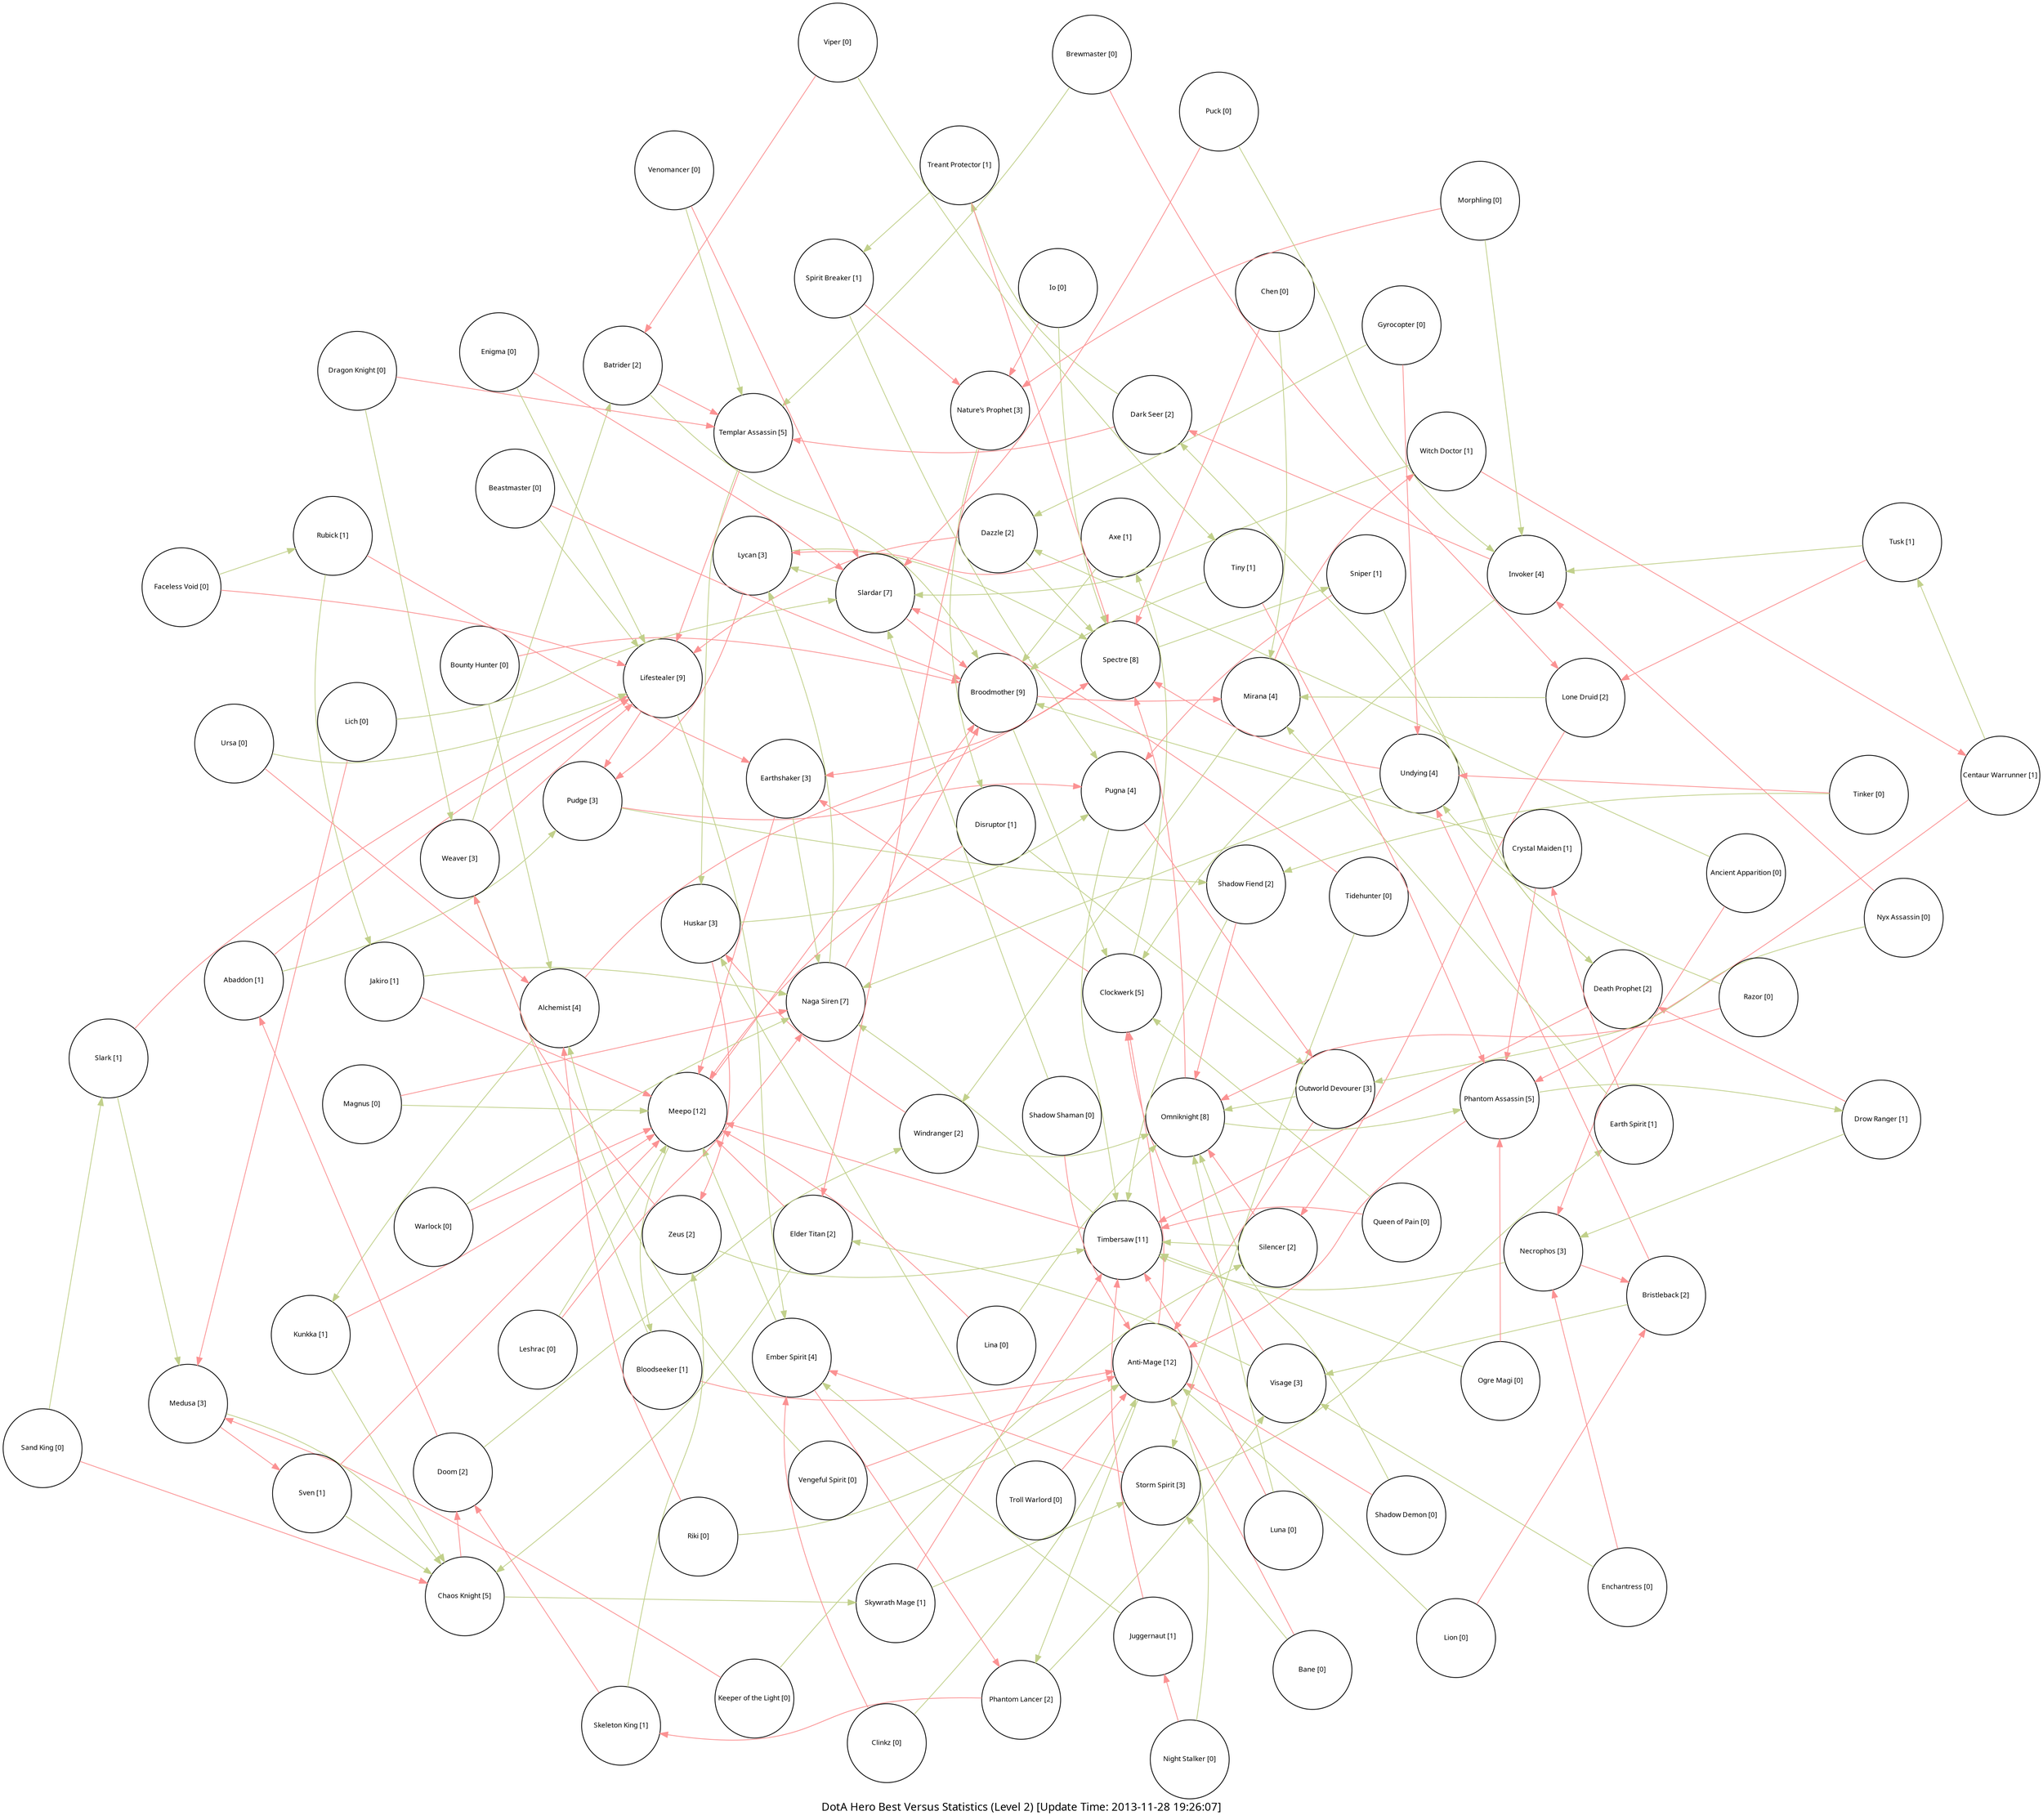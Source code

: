 digraph best_level_2
{
    layout = neato;
    overlap = false;
    splines = true;
    fontname = "Calibri";
    label = "DotA Hero Best Versus Statistics (Level 2) [Update Time: 2013-11-28 19:26:07]";
    sep = "+28";
    node [fontname = "Calibri", fontsize = 9, fixedsize = true, width = 1.4, height = 1.4];
    h0 [href = "http://dotabuff.com/heroes/abaddon", label = "Abaddon [1]"];
    h0 -> h43 [color = "#fb9293", tooltip = "Abaddon → Lifestealer [1]&#10;Advantage = 1.65%&#10;Win Rate = 60.56%&#10;Matches = 105735"];
    h0 -> h65 [color = "#c1d08b", tooltip = "Abaddon → Pudge [2]&#10;Advantage = 1.57%&#10;Win Rate = 59.5%&#10;Matches = 253050"];
    h1 [href = "http://dotabuff.com/heroes/alchemist", label = "Alchemist [4]"];
    h1 -> h81 [color = "#fb9293", tooltip = "Alchemist → Spectre [1]&#10;Advantage = 1.95%&#10;Win Rate = 46.43%&#10;Matches = 114047"];
    h1 -> h40 [color = "#c1d08b", tooltip = "Alchemist → Kunkka [2]&#10;Advantage = 1.94%&#10;Win Rate = 50.64%&#10;Matches = 168061"];
    h2 [href = "http://dotabuff.com/heroes/ancient-apparition", label = "Ancient Apparition [0]"];
    h2 -> h56 [color = "#fb9293", tooltip = "Ancient Apparition → Necrophos [1]&#10;Advantage = 2.92%&#10;Win Rate = 45.35%&#10;Matches = 48607"];
    h2 -> h20 [color = "#c1d08b", tooltip = "Ancient Apparition → Dazzle [2]&#10;Advantage = 2.21%&#10;Win Rate = 48.13%&#10;Matches = 39584"];
    h3 [href = "http://dotabuff.com/heroes/anti-mage", label = "Anti-Mage [12]"];
    h3 -> h17 [color = "#fb9293", tooltip = "Anti-Mage → Clockwerk [1]&#10;Advantage = 3.07%&#10;Win Rate = 43.81%&#10;Matches = 123911"];
    h3 -> h63 [color = "#c1d08b", tooltip = "Anti-Mage → Phantom Lancer [2]&#10;Advantage = 1.91%&#10;Win Rate = 42.28%&#10;Matches = 149419"];
    h4 [href = "http://dotabuff.com/heroes/axe", label = "Axe [1]"];
    h4 -> h48 [color = "#fb9293", tooltip = "Axe → Lycan [1]&#10;Advantage = 3.22%&#10;Win Rate = 47.08%&#10;Matches = 90901"];
    h4 -> h12 [color = "#c1d08b", tooltip = "Axe → Broodmother [2]&#10;Advantage = 2.58%&#10;Win Rate = 55.3%&#10;Matches = 109818"];
    h5 [href = "http://dotabuff.com/heroes/bane", label = "Bane [0]"];
    h5 -> h3 [color = "#fb9293", tooltip = "Bane → Anti-Mage [1]&#10;Advantage = 1.1%&#10;Win Rate = 54.85%&#10;Matches = 70972"];
    h5 -> h83 [color = "#c1d08b", tooltip = "Bane → Storm Spirit [2]&#10;Advantage = 0.64%&#10;Win Rate = 51.04%&#10;Matches = 55379"];
    h6 [href = "http://dotabuff.com/heroes/batrider", label = "Batrider [2]"];
    h6 -> h85 [color = "#fb9293", tooltip = "Batrider → Templar Assassin [1]&#10;Advantage = 3.05%&#10;Win Rate = 50.52%&#10;Matches = 47301"];
    h6 -> h12 [color = "#c1d08b", tooltip = "Batrider → Broodmother [2]&#10;Advantage = 1.44%&#10;Win Rate = 48.74%&#10;Matches = 38814"];
    h7 [href = "http://dotabuff.com/heroes/beastmaster", label = "Beastmaster [0]"];
    h7 -> h12 [color = "#fb9293", tooltip = "Beastmaster → Broodmother [1]&#10;Advantage = 1.38%&#10;Win Rate = 53.09%&#10;Matches = 29223"];
    h7 -> h43 [color = "#c1d08b", tooltip = "Beastmaster → Lifestealer [2]&#10;Advantage = 0.98%&#10;Win Rate = 50.78%&#10;Matches = 51654"];
    h8 [href = "http://dotabuff.com/heroes/bloodseeker", label = "Bloodseeker [1]"];
    h8 -> h3 [color = "#fb9293", tooltip = "Bloodseeker → Anti-Mage [1]&#10;Advantage = 4.4%&#10;Win Rate = 63.66%&#10;Matches = 269544"];
    h8 -> h100 [color = "#c1d08b", tooltip = "Bloodseeker → Weaver [2]&#10;Advantage = 3.57%&#10;Win Rate = 54.31%&#10;Matches = 246696"];
    h9 [href = "http://dotabuff.com/heroes/bounty-hunter", label = "Bounty Hunter [0]"];
    h9 -> h12 [color = "#fb9293", tooltip = "Bounty Hunter → Broodmother [1]&#10;Advantage = 2.65%&#10;Win Rate = 54.03%&#10;Matches = 162499"];
    h9 -> h1 [color = "#c1d08b", tooltip = "Bounty Hunter → Alchemist [2]&#10;Advantage = 1.72%&#10;Win Rate = 50.45%&#10;Matches = 231983"];
    h10 [href = "http://dotabuff.com/heroes/brewmaster", label = "Brewmaster [0]"];
    h10 -> h46 [color = "#fb9293", tooltip = "Brewmaster → Lone Druid [1]&#10;Advantage = 1.87%&#10;Win Rate = 56.01%&#10;Matches = 23577"];
    h10 -> h85 [color = "#c1d08b", tooltip = "Brewmaster → Templar Assassin [2]&#10;Advantage = 1.31%&#10;Win Rate = 55.17%&#10;Matches = 35057"];
    h11 [href = "http://dotabuff.com/heroes/bristleback", label = "Bristleback [2]"];
    h11 -> h93 [color = "#fb9293", tooltip = "Bristleback → Undying [1]&#10;Advantage = 4.09%&#10;Win Rate = 56.36%&#10;Matches = 52934"];
    h11 -> h98 [color = "#c1d08b", tooltip = "Bristleback → Visage [2]&#10;Advantage = 2.8%&#10;Win Rate = 56.24%&#10;Matches = 31025"];
    h12 [href = "http://dotabuff.com/heroes/broodmother", label = "Broodmother [9]"];
    h12 -> h52 [color = "#fb9293", tooltip = "Broodmother → Mirana [1]&#10;Advantage = 1.76%&#10;Win Rate = 44.51%&#10;Matches = 111628"];
    h12 -> h17 [color = "#c1d08b", tooltip = "Broodmother → Clockwerk [2]&#10;Advantage = 1.56%&#10;Win Rate = 46.13%&#10;Matches = 62846"];
    h13 [href = "http://dotabuff.com/heroes/centaur-warrunner", label = "Centaur Warrunner [1]"];
    h13 -> h62 [color = "#fb9293", tooltip = "Centaur Warrunner → Phantom Assassin [1]&#10;Advantage = 1.98%&#10;Win Rate = 60.64%&#10;Matches = 112781"];
    h13 -> h92 [color = "#c1d08b", tooltip = "Centaur Warrunner → Tusk [2]&#10;Advantage = 1.93%&#10;Win Rate = 59.59%&#10;Matches = 50968"];
    h14 [href = "http://dotabuff.com/heroes/chaos-knight", label = "Chaos Knight [5]"];
    h14 -> h23 [color = "#fb9293", tooltip = "Chaos Knight → Doom [1]&#10;Advantage = 1.55%&#10;Win Rate = 48.95%&#10;Matches = 72088"];
    h14 -> h77 [color = "#c1d08b", tooltip = "Chaos Knight → Skywrath Mage [2]&#10;Advantage = 1.48%&#10;Win Rate = 53.29%&#10;Matches = 45575"];
    h15 [href = "http://dotabuff.com/heroes/chen", label = "Chen [0]"];
    h15 -> h81 [color = "#fb9293", tooltip = "Chen → Spectre [1]&#10;Advantage = 2.41%&#10;Win Rate = 43.3%&#10;Matches = 20375"];
    h15 -> h52 [color = "#c1d08b", tooltip = "Chen → Mirana [2]&#10;Advantage = 1.76%&#10;Win Rate = 43.67%&#10;Matches = 45109"];
    h16 [href = "http://dotabuff.com/heroes/clinkz", label = "Clinkz [0]"];
    h16 -> h29 [color = "#fb9293", tooltip = "Clinkz → Ember Spirit [1]&#10;Advantage = 2.52%&#10;Win Rate = 56.4%&#10;Matches = 71732"];
    h16 -> h3 [color = "#c1d08b", tooltip = "Clinkz → Anti-Mage [2]&#10;Advantage = 2.19%&#10;Win Rate = 54.85%&#10;Matches = 124571"];
    h17 [href = "http://dotabuff.com/heroes/clockwerk", label = "Clockwerk [5]"];
    h17 -> h26 [color = "#fb9293", tooltip = "Clockwerk → Earthshaker [1]&#10;Advantage = 2.38%&#10;Win Rate = 54.13%&#10;Matches = 134687"];
    h17 -> h4 [color = "#c1d08b", tooltip = "Clockwerk → Axe [2]&#10;Advantage = 1.57%&#10;Win Rate = 53.69%&#10;Matches = 147807"];
    h18 [href = "http://dotabuff.com/heroes/crystal-maiden", label = "Crystal Maiden [1]"];
    h18 -> h62 [color = "#fb9293", tooltip = "Crystal Maiden → Phantom Assassin [1]&#10;Advantage = 1.72%&#10;Win Rate = 60.68%&#10;Matches = 239735"];
    h18 -> h12 [color = "#c1d08b", tooltip = "Crystal Maiden → Broodmother [2]&#10;Advantage = 1.62%&#10;Win Rate = 60.1%&#10;Matches = 94976"];
    h19 [href = "http://dotabuff.com/heroes/dark-seer", label = "Dark Seer [2]"];
    h19 -> h85 [color = "#fb9293", tooltip = "Dark Seer → Templar Assassin [1]&#10;Advantage = 3.87%&#10;Win Rate = 56.35%&#10;Matches = 63465"];
    h19 -> h90 [color = "#c1d08b", tooltip = "Dark Seer → Treant Protector [2]&#10;Advantage = 1.64%&#10;Win Rate = 46.59%&#10;Matches = 33989"];
    h20 [href = "http://dotabuff.com/heroes/dazzle", label = "Dazzle [2]"];
    h20 -> h43 [color = "#fb9293", tooltip = "Dazzle → Lifestealer [1]&#10;Advantage = 1.46%&#10;Win Rate = 56.29%&#10;Matches = 77289"];
    h20 -> h81 [color = "#c1d08b", tooltip = "Dazzle → Spectre [2]&#10;Advantage = 1.33%&#10;Win Rate = 50.03%&#10;Matches = 51627"];
    h21 [href = "http://dotabuff.com/heroes/death-prophet", label = "Death Prophet [2]"];
    h21 -> h87 [color = "#fb9293", tooltip = "Death Prophet → Timbersaw [1]&#10;Advantage = 3.83%&#10;Win Rate = 61.37%&#10;Matches = 109237"];
    h21 -> h19 [color = "#c1d08b", tooltip = "Death Prophet → Dark Seer [2]&#10;Advantage = 2.67%&#10;Win Rate = 61.09%&#10;Matches = 60610"];
    h22 [href = "http://dotabuff.com/heroes/disruptor", label = "Disruptor [1]"];
    h22 -> h51 [color = "#fb9293", tooltip = "Disruptor → Meepo [1]&#10;Advantage = 1.77%&#10;Win Rate = 61.1%&#10;Matches = 24323"];
    h22 -> h61 [color = "#c1d08b", tooltip = "Disruptor → Outworld Devourer [2]&#10;Advantage = 1.49%&#10;Win Rate = 57.99%&#10;Matches = 48790"];
    h23 [href = "http://dotabuff.com/heroes/doom", label = "Doom [2]"];
    h23 -> h0 [color = "#fb9293", tooltip = "Doom → Abaddon [1]&#10;Advantage = 1.19%&#10;Win Rate = 43.28%&#10;Matches = 93119"];
    h23 -> h101 [color = "#c1d08b", tooltip = "Doom → Windranger [2]&#10;Advantage = 0.76%&#10;Win Rate = 54.45%&#10;Matches = 147198"];
    h24 [href = "http://dotabuff.com/heroes/dragon-knight", label = "Dragon Knight [0]"];
    h24 -> h85 [color = "#fb9293", tooltip = "Dragon Knight → Templar Assassin [1]&#10;Advantage = 1.72%&#10;Win Rate = 54.83%&#10;Matches = 79376"];
    h24 -> h100 [color = "#c1d08b", tooltip = "Dragon Knight → Weaver [2]&#10;Advantage = 1.27%&#10;Win Rate = 48.92%&#10;Matches = 110327"];
    h25 [href = "http://dotabuff.com/heroes/drow-ranger", label = "Drow Ranger [1]"];
    h25 -> h21 [color = "#fb9293", tooltip = "Drow Ranger → Death Prophet [1]&#10;Advantage = 3.71%&#10;Win Rate = 49.35%&#10;Matches = 232098"];
    h25 -> h56 [color = "#c1d08b", tooltip = "Drow Ranger → Necrophos [2]&#10;Advantage = 2.79%&#10;Win Rate = 49.56%&#10;Matches = 109227"];
    h26 [href = "http://dotabuff.com/heroes/earthshaker", label = "Earthshaker [3]"];
    h26 -> h51 [color = "#fb9293", tooltip = "Earthshaker → Meepo [1]&#10;Advantage = 4.07%&#10;Win Rate = 58.56%&#10;Matches = 61644"];
    h26 -> h54 [color = "#c1d08b", tooltip = "Earthshaker → Naga Siren [2]&#10;Advantage = 2.74%&#10;Win Rate = 56.63%&#10;Matches = 62946"];
    h27 [href = "http://dotabuff.com/heroes/earth-spirit", label = "Earth Spirit [1]"];
    h27 -> h18 [color = "#fb9293", tooltip = "Earth Spirit → Crystal Maiden [1]&#10;Advantage = 1.06%&#10;Win Rate = 35.2%&#10;Matches = 90639"];
    h27 -> h52 [color = "#c1d08b", tooltip = "Earth Spirit → Mirana [2]&#10;Advantage = 0.8%&#10;Win Rate = 36.58%&#10;Matches = 119972"];
    h28 [href = "http://dotabuff.com/heroes/elder-titan", label = "Elder Titan [2]"];
    h28 -> h51 [color = "#fb9293", tooltip = "Elder Titan → Meepo [1]&#10;Advantage = 2.23%&#10;Win Rate = 60.25%&#10;Matches = 19826"];
    h28 -> h14 [color = "#c1d08b", tooltip = "Elder Titan → Chaos Knight [2]&#10;Advantage = 2.09%&#10;Win Rate = 57.69%&#10;Matches = 41104"];
    h29 [href = "http://dotabuff.com/heroes/ember-spirit", label = "Ember Spirit [4]"];
    h29 -> h63 [color = "#fb9293", tooltip = "Ember Spirit → Phantom Lancer [1]&#10;Advantage = 1.24%&#10;Win Rate = 40.47%&#10;Matches = 73573"];
    h29 -> h51 [color = "#c1d08b", tooltip = "Ember Spirit → Meepo [2]&#10;Advantage = 1.08%&#10;Win Rate = 47.87%&#10;Matches = 29755"];
    h30 [href = "http://dotabuff.com/heroes/enchantress", label = "Enchantress [0]"];
    h30 -> h56 [color = "#fb9293", tooltip = "Enchantress → Necrophos [1]&#10;Advantage = 1.18%&#10;Win Rate = 39.99%&#10;Matches = 40647"];
    h30 -> h98 [color = "#c1d08b", tooltip = "Enchantress → Visage [2]&#10;Advantage = 1.08%&#10;Win Rate = 48.04%&#10;Matches = 20169"];
    h31 [href = "http://dotabuff.com/heroes/enigma", label = "Enigma [0]"];
    h31 -> h78 [color = "#fb9293", tooltip = "Enigma → Slardar [1]&#10;Advantage = 0.87%&#10;Win Rate = 44.28%&#10;Matches = 40914"];
    h31 -> h43 [color = "#c1d08b", tooltip = "Enigma → Lifestealer [2]&#10;Advantage = 0.73%&#10;Win Rate = 49.31%&#10;Matches = 62205"];
    h32 [href = "http://dotabuff.com/heroes/faceless-void", label = "Faceless Void [0]"];
    h32 -> h43 [color = "#fb9293", tooltip = "Faceless Void → Lifestealer [1]&#10;Advantage = 1.75%&#10;Win Rate = 50.12%&#10;Matches = 144274"];
    h32 -> h70 [color = "#c1d08b", tooltip = "Faceless Void → Rubick [2]&#10;Advantage = 1.3%&#10;Win Rate = 51.86%&#10;Matches = 154024"];
    h33 [href = "http://dotabuff.com/heroes/gyrocopter", label = "Gyrocopter [0]"];
    h33 -> h93 [color = "#fb9293", tooltip = "Gyrocopter → Undying [1]&#10;Advantage = 2.18%&#10;Win Rate = 48.7%&#10;Matches = 44150"];
    h33 -> h20 [color = "#c1d08b", tooltip = "Gyrocopter → Dazzle [2]&#10;Advantage = 1.68%&#10;Win Rate = 44.52%&#10;Matches = 50098"];
    h34 [href = "http://dotabuff.com/heroes/huskar", label = "Huskar [3]"];
    h34 -> h103 [color = "#fb9293", tooltip = "Huskar → Zeus [1]&#10;Advantage = 5.16%&#10;Win Rate = 45.85%&#10;Matches = 121535"];
    h34 -> h66 [color = "#c1d08b", tooltip = "Huskar → Pugna [2]&#10;Advantage = 5.0%&#10;Win Rate = 53.14%&#10;Matches = 58219"];
    h35 [href = "http://dotabuff.com/heroes/invoker", label = "Invoker [4]"];
    h35 -> h19 [color = "#fb9293", tooltip = "Invoker → Dark Seer [1]&#10;Advantage = -0.31%&#10;Win Rate = 46.63%&#10;Matches = 126255"];
    h35 -> h17 [color = "#c1d08b", tooltip = "Invoker → Clockwerk [2]&#10;Advantage = -0.31%&#10;Win Rate = 43.87%&#10;Matches = 214982"];
    h36 [href = "http://dotabuff.com/heroes/io", label = "Io [0]"];
    h36 -> h55 [color = "#fb9293", tooltip = "Io → Nature's Prophet [1]&#10;Advantage = 1.67%&#10;Win Rate = 41.46%&#10;Matches = 53408"];
    h36 -> h81 [color = "#c1d08b", tooltip = "Io → Spectre [2]&#10;Advantage = 1.5%&#10;Win Rate = 35.91%&#10;Matches = 23467"];
    h37 [href = "http://dotabuff.com/heroes/jakiro", label = "Jakiro [1]"];
    h37 -> h51 [color = "#fb9293", tooltip = "Jakiro → Meepo [1]&#10;Advantage = 3.86%&#10;Win Rate = 62.16%&#10;Matches = 27498"];
    h37 -> h54 [color = "#c1d08b", tooltip = "Jakiro → Naga Siren [2]&#10;Advantage = 2.21%&#10;Win Rate = 59.76%&#10;Matches = 40179"];
    h38 [href = "http://dotabuff.com/heroes/juggernaut", label = "Juggernaut [1]"];
    h38 -> h87 [color = "#fb9293", tooltip = "Juggernaut → Timbersaw [1]&#10;Advantage = 2.47%&#10;Win Rate = 52.95%&#10;Matches = 188609"];
    h38 -> h29 [color = "#c1d08b", tooltip = "Juggernaut → Ember Spirit [2]&#10;Advantage = 2.29%&#10;Win Rate = 60.85%&#10;Matches = 123951"];
    h39 [href = "http://dotabuff.com/heroes/keeper-of-the-light", label = "Keeper of the Light [0]"];
    h39 -> h50 [color = "#fb9293", tooltip = "Keeper of the Light → Medusa [1]&#10;Advantage = 1.18%&#10;Win Rate = 52.42%&#10;Matches = 41036"];
    h39 -> h75 [color = "#c1d08b", tooltip = "Keeper of the Light → Silencer [2]&#10;Advantage = 0.81%&#10;Win Rate = 47.93%&#10;Matches = 57585"];
    h40 [href = "http://dotabuff.com/heroes/kunkka", label = "Kunkka [1]"];
    h40 -> h51 [color = "#fb9293", tooltip = "Kunkka → Meepo [1]&#10;Advantage = 2.88%&#10;Win Rate = 58.14%&#10;Matches = 48571"];
    h40 -> h14 [color = "#c1d08b", tooltip = "Kunkka → Chaos Knight [2]&#10;Advantage = 2.12%&#10;Win Rate = 55.04%&#10;Matches = 95613"];
    h41 [href = "http://dotabuff.com/heroes/leshrac", label = "Leshrac [0]"];
    h41 -> h54 [color = "#fb9293", tooltip = "Leshrac → Naga Siren [1]&#10;Advantage = 2.21%&#10;Win Rate = 53.97%&#10;Matches = 22334"];
    h41 -> h51 [color = "#c1d08b", tooltip = "Leshrac → Meepo [2]&#10;Advantage = 1.28%&#10;Win Rate = 53.87%&#10;Matches = 16864"];
    h42 [href = "http://dotabuff.com/heroes/lich", label = "Lich [0]"];
    h42 -> h50 [color = "#fb9293", tooltip = "Lich → Medusa [1]&#10;Advantage = 1.86%&#10;Win Rate = 60.39%&#10;Matches = 55820"];
    h42 -> h78 [color = "#c1d08b", tooltip = "Lich → Slardar [2]&#10;Advantage = 1.85%&#10;Win Rate = 55.78%&#10;Matches = 82518"];
    h43 [href = "http://dotabuff.com/heroes/lifestealer", label = "Lifestealer [9]"];
    h43 -> h65 [color = "#fb9293", tooltip = "Lifestealer → Pudge [1]&#10;Advantage = 2.71%&#10;Win Rate = 51.08%&#10;Matches = 498695"];
    h43 -> h29 [color = "#c1d08b", tooltip = "Lifestealer → Ember Spirit [2]&#10;Advantage = 2.16%&#10;Win Rate = 58.69%&#10;Matches = 95834"];
    h44 [href = "http://dotabuff.com/heroes/lina", label = "Lina [0]"];
    h44 -> h51 [color = "#fb9293", tooltip = "Lina → Meepo [1]&#10;Advantage = 1.7%&#10;Win Rate = 53.15%&#10;Matches = 42214"];
    h44 -> h60 [color = "#c1d08b", tooltip = "Lina → Omniknight [2]&#10;Advantage = 1.12%&#10;Win Rate = 43.07%&#10;Matches = 61318"];
    h45 [href = "http://dotabuff.com/heroes/lion", label = "Lion [0]"];
    h45 -> h11 [color = "#fb9293", tooltip = "Lion → Bristleback [1]&#10;Advantage = 1.82%&#10;Win Rate = 49.06%&#10;Matches = 107332"];
    h45 -> h3 [color = "#c1d08b", tooltip = "Lion → Anti-Mage [2]&#10;Advantage = 1.28%&#10;Win Rate = 57.97%&#10;Matches = 155711"];
    h46 [href = "http://dotabuff.com/heroes/lone-druid", label = "Lone Druid [2]"];
    h46 -> h75 [color = "#fb9293", tooltip = "Lone Druid → Silencer [1]&#10;Advantage = 2.2%&#10;Win Rate = 44.77%&#10;Matches = 51535"];
    h46 -> h52 [color = "#c1d08b", tooltip = "Lone Druid → Mirana [2]&#10;Advantage = 1.66%&#10;Win Rate = 43.86%&#10;Matches = 112750"];
    h47 [href = "http://dotabuff.com/heroes/luna", label = "Luna [0]"];
    h47 -> h87 [color = "#fb9293", tooltip = "Luna → Timbersaw [1]&#10;Advantage = 1.9%&#10;Win Rate = 56.61%&#10;Matches = 118009"];
    h47 -> h60 [color = "#c1d08b", tooltip = "Luna → Omniknight [2]&#10;Advantage = 1.49%&#10;Win Rate = 51.62%&#10;Matches = 65276"];
    h48 [href = "http://dotabuff.com/heroes/lycan", label = "Lycan [3]"];
    h48 -> h65 [color = "#fb9293", tooltip = "Lycan → Pudge [1]&#10;Advantage = 2.47%&#10;Win Rate = 58.05%&#10;Matches = 178530"];
    h48 -> h81 [color = "#c1d08b", tooltip = "Lycan → Spectre [2]&#10;Advantage = 2.42%&#10;Win Rate = 52.99%&#10;Matches = 47402"];
    h49 [href = "http://dotabuff.com/heroes/magnus", label = "Magnus [0]"];
    h49 -> h54 [color = "#fb9293", tooltip = "Magnus → Naga Siren [1]&#10;Advantage = 1.07%&#10;Win Rate = 50.72%&#10;Matches = 37958"];
    h49 -> h51 [color = "#c1d08b", tooltip = "Magnus → Meepo [2]&#10;Advantage = 0.97%&#10;Win Rate = 51.41%&#10;Matches = 25155"];
    h50 [href = "http://dotabuff.com/heroes/medusa", label = "Medusa [3]"];
    h50 -> h84 [color = "#fb9293", tooltip = "Medusa → Sven [1]&#10;Advantage = 1.78%&#10;Win Rate = 49.79%&#10;Matches = 62198"];
    h50 -> h14 [color = "#c1d08b", tooltip = "Medusa → Chaos Knight [2]&#10;Advantage = 1.77%&#10;Win Rate = 53.46%&#10;Matches = 47282"];
    h51 [href = "http://dotabuff.com/heroes/meepo", label = "Meepo [12]"];
    h51 -> h12 [color = "#fb9293", tooltip = "Meepo → Broodmother [1]&#10;Advantage = 2.71%&#10;Win Rate = 50.89%&#10;Matches = 30237"];
    h51 -> h8 [color = "#c1d08b", tooltip = "Meepo → Bloodseeker [2]&#10;Advantage = 2.47%&#10;Win Rate = 44.1%&#10;Matches = 76100"];
    h52 [href = "http://dotabuff.com/heroes/mirana", label = "Mirana [4]"];
    h52 -> h102 [color = "#fb9293", tooltip = "Mirana → Witch Doctor [1]&#10;Advantage = 1.12%&#10;Win Rate = 51.91%&#10;Matches = 138561"];
    h52 -> h101 [color = "#c1d08b", tooltip = "Mirana → Windranger [2]&#10;Advantage = 0.65%&#10;Win Rate = 58.1%&#10;Matches = 312064"];
    h53 [href = "http://dotabuff.com/heroes/morphling", label = "Morphling [0]"];
    h53 -> h55 [color = "#fb9293", tooltip = "Morphling → Nature's Prophet [1]&#10;Advantage = 0.41%&#10;Win Rate = 43.4%&#10;Matches = 97618"];
    h53 -> h35 [color = "#c1d08b", tooltip = "Morphling → Invoker [2]&#10;Advantage = 0.36%&#10;Win Rate = 46.58%&#10;Matches = 100456"];
    h54 [href = "http://dotabuff.com/heroes/naga-siren", label = "Naga Siren [7]"];
    h54 -> h12 [color = "#fb9293", tooltip = "Naga Siren → Broodmother [1]&#10;Advantage = 3.31%&#10;Win Rate = 52.24%&#10;Matches = 34126"];
    h54 -> h48 [color = "#c1d08b", tooltip = "Naga Siren → Lycan [2]&#10;Advantage = 2.3%&#10;Win Rate = 42.5%&#10;Matches = 30973"];
    h55 [href = "http://dotabuff.com/heroes/natures-prophet", label = "Nature's Prophet [3]"];
    h55 -> h28 [color = "#fb9293", tooltip = "Nature's Prophet → Elder Titan [1]&#10;Advantage = 1.64%&#10;Win Rate = 47.6%&#10;Matches = 89437"];
    h55 -> h22 [color = "#c1d08b", tooltip = "Nature's Prophet → Disruptor [2]&#10;Advantage = 1.28%&#10;Win Rate = 45.95%&#10;Matches = 107894"];
    h56 [href = "http://dotabuff.com/heroes/necrophos", label = "Necrophos [3]"];
    h56 -> h11 [color = "#fb9293", tooltip = "Necrophos → Bristleback [1]&#10;Advantage = 3.39%&#10;Win Rate = 57.59%&#10;Matches = 77888"];
    h56 -> h87 [color = "#c1d08b", tooltip = "Necrophos → Timbersaw [2]&#10;Advantage = 2.49%&#10;Win Rate = 59.34%&#10;Matches = 93653"];
    h57 [href = "http://dotabuff.com/heroes/night-stalker", label = "Night Stalker [0]"];
    h57 -> h38 [color = "#fb9293", tooltip = "Night Stalker → Juggernaut [1]&#10;Advantage = 1.39%&#10;Win Rate = 51.87%&#10;Matches = 105032"];
    h57 -> h3 [color = "#c1d08b", tooltip = "Night Stalker → Anti-Mage [2]&#10;Advantage = 1.25%&#10;Win Rate = 59.39%&#10;Matches = 83438"];
    h58 [href = "http://dotabuff.com/heroes/nyx-assassin", label = "Nyx Assassin [0]"];
    h58 -> h35 [color = "#fb9293", tooltip = "Nyx Assassin → Invoker [1]&#10;Advantage = 1.68%&#10;Win Rate = 53.47%&#10;Matches = 180034"];
    h58 -> h61 [color = "#c1d08b", tooltip = "Nyx Assassin → Outworld Devourer [2]&#10;Advantage = 1.3%&#10;Win Rate = 51.4%&#10;Matches = 92893"];
    h59 [href = "http://dotabuff.com/heroes/ogre-magi", label = "Ogre Magi [0]"];
    h59 -> h62 [color = "#fb9293", tooltip = "Ogre Magi → Phantom Assassin [1]&#10;Advantage = 1.91%&#10;Win Rate = 59.1%&#10;Matches = 144581"];
    h59 -> h87 [color = "#c1d08b", tooltip = "Ogre Magi → Timbersaw [2]&#10;Advantage = 1.05%&#10;Win Rate = 54.56%&#10;Matches = 112722"];
    h60 [href = "http://dotabuff.com/heroes/omniknight", label = "Omniknight [8]"];
    h60 -> h81 [color = "#fb9293", tooltip = "Omniknight → Spectre [1]&#10;Advantage = 2.8%&#10;Win Rate = 52.37%&#10;Matches = 54635"];
    h60 -> h62 [color = "#c1d08b", tooltip = "Omniknight → Phantom Assassin [2]&#10;Advantage = 2.64%&#10;Win Rate = 60.82%&#10;Matches = 102127"];
    h61 [href = "http://dotabuff.com/heroes/outworld-devourer", label = "Outworld Devourer [3]"];
    h61 -> h3 [color = "#fb9293", tooltip = "Outworld Devourer → Anti-Mage [1]&#10;Advantage = 2.77%&#10;Win Rate = 57.24%&#10;Matches = 106679"];
    h61 -> h60 [color = "#c1d08b", tooltip = "Outworld Devourer → Omniknight [2]&#10;Advantage = 2.01%&#10;Win Rate = 45.18%&#10;Matches = 53320"];
    h62 [href = "http://dotabuff.com/heroes/phantom-assassin", label = "Phantom Assassin [5]"];
    h62 -> h3 [color = "#fb9293", tooltip = "Phantom Assassin → Anti-Mage [1]&#10;Advantage = 2.7%&#10;Win Rate = 55.37%&#10;Matches = 227478"];
    h62 -> h25 [color = "#c1d08b", tooltip = "Phantom Assassin → Drow Ranger [2]&#10;Advantage = 1.69%&#10;Win Rate = 43.55%&#10;Matches = 353873"];
    h63 [href = "http://dotabuff.com/heroes/phantom-lancer", label = "Phantom Lancer [2]"];
    h63 -> h76 [color = "#fb9293", tooltip = "Phantom Lancer → Skeleton King [1]&#10;Advantage = 3.25%&#10;Win Rate = 49.14%&#10;Matches = 104880"];
    h63 -> h98 [color = "#c1d08b", tooltip = "Phantom Lancer → Visage [2]&#10;Advantage = 1.96%&#10;Win Rate = 55.48%&#10;Matches = 34178"];
    h64 [href = "http://dotabuff.com/heroes/puck", label = "Puck [0]"];
    h64 -> h78 [color = "#fb9293", tooltip = "Puck → Slardar [1]&#10;Advantage = 0.48%&#10;Win Rate = 42.18%&#10;Matches = 64601"];
    h64 -> h35 [color = "#c1d08b", tooltip = "Puck → Invoker [2]&#10;Advantage = 0.27%&#10;Win Rate = 49.64%&#10;Matches = 152368"];
    h65 [href = "http://dotabuff.com/heroes/pudge", label = "Pudge [3]"];
    h65 -> h66 [color = "#fb9293", tooltip = "Pudge → Pugna [1]&#10;Advantage = 2.8%&#10;Win Rate = 52.63%&#10;Matches = 187177"];
    h65 -> h73 [color = "#c1d08b", tooltip = "Pudge → Shadow Fiend [2]&#10;Advantage = 1.2%&#10;Win Rate = 50.1%&#10;Matches = 401171"];
    h66 [href = "http://dotabuff.com/heroes/pugna", label = "Pugna [4]"];
    h66 -> h61 [color = "#fb9293", tooltip = "Pugna → Outworld Devourer [1]&#10;Advantage = 4.79%&#10;Win Rate = 55.68%&#10;Matches = 63329"];
    h66 -> h87 [color = "#c1d08b", tooltip = "Pugna → Timbersaw [2]&#10;Advantage = 2.96%&#10;Win Rate = 51.96%&#10;Matches = 81866"];
    h67 [href = "http://dotabuff.com/heroes/queen-of-pain", label = "Queen of Pain [0]"];
    h67 -> h87 [color = "#fb9293", tooltip = "Queen of Pain → Timbersaw [1]&#10;Advantage = 1.13%&#10;Win Rate = 46.29%&#10;Matches = 123324"];
    h67 -> h17 [color = "#c1d08b", tooltip = "Queen of Pain → Clockwerk [2]&#10;Advantage = 0.57%&#10;Win Rate = 43.71%&#10;Matches = 104981"];
    h68 [href = "http://dotabuff.com/heroes/razor", label = "Razor [0]"];
    h68 -> h60 [color = "#fb9293", tooltip = "Razor → Omniknight [1]&#10;Advantage = 2.03%&#10;Win Rate = 48.36%&#10;Matches = 60867"];
    h68 -> h93 [color = "#c1d08b", tooltip = "Razor → Undying [2]&#10;Advantage = 1.49%&#10;Win Rate = 52.56%&#10;Matches = 40430"];
    h69 [href = "http://dotabuff.com/heroes/riki", label = "Riki [0]"];
    h69 -> h1 [color = "#fb9293", tooltip = "Riki → Alchemist [1]&#10;Advantage = 2.87%&#10;Win Rate = 56.58%&#10;Matches = 218976"];
    h69 -> h3 [color = "#c1d08b", tooltip = "Riki → Anti-Mage [2]&#10;Advantage = 2.82%&#10;Win Rate = 62.89%&#10;Matches = 240281"];
    h70 [href = "http://dotabuff.com/heroes/rubick", label = "Rubick [1]"];
    h70 -> h26 [color = "#fb9293", tooltip = "Rubick → Earthshaker [1]&#10;Advantage = 0.98%&#10;Win Rate = 47.39%&#10;Matches = 199044"];
    h70 -> h37 [color = "#c1d08b", tooltip = "Rubick → Jakiro [2]&#10;Advantage = 0.98%&#10;Win Rate = 43.82%&#10;Matches = 111902"];
    h71 [href = "http://dotabuff.com/heroes/sand-king", label = "Sand King [0]"];
    h71 -> h14 [color = "#fb9293", tooltip = "Sand King → Chaos Knight [1]&#10;Advantage = 2.15%&#10;Win Rate = 55.84%&#10;Matches = 65047"];
    h71 -> h79 [color = "#c1d08b", tooltip = "Sand King → Slark [2]&#10;Advantage = 2.11%&#10;Win Rate = 50.77%&#10;Matches = 115646"];
    h72 [href = "http://dotabuff.com/heroes/shadow-demon", label = "Shadow Demon [0]"];
    h72 -> h3 [color = "#fb9293", tooltip = "Shadow Demon → Anti-Mage [1]&#10;Advantage = 0.95%&#10;Win Rate = 50.27%&#10;Matches = 55929"];
    h72 -> h60 [color = "#c1d08b", tooltip = "Shadow Demon → Omniknight [2]&#10;Advantage = 0.79%&#10;Win Rate = 38.77%&#10;Matches = 25436"];
    h73 [href = "http://dotabuff.com/heroes/shadow-fiend", label = "Shadow Fiend [2]"];
    h73 -> h60 [color = "#fb9293", tooltip = "Shadow Fiend → Omniknight [1]&#10;Advantage = 1.12%&#10;Win Rate = 46.84%&#10;Matches = 69959"];
    h73 -> h87 [color = "#c1d08b", tooltip = "Shadow Fiend → Timbersaw [2]&#10;Advantage = 1.07%&#10;Win Rate = 51.42%&#10;Matches = 137282"];
    h74 [href = "http://dotabuff.com/heroes/shadow-shaman", label = "Shadow Shaman [0]"];
    h74 -> h3 [color = "#fb9293", tooltip = "Shadow Shaman → Anti-Mage [1]&#10;Advantage = 1.56%&#10;Win Rate = 62.06%&#10;Matches = 107326"];
    h74 -> h78 [color = "#c1d08b", tooltip = "Shadow Shaman → Slardar [2]&#10;Advantage = 1.33%&#10;Win Rate = 51.18%&#10;Matches = 73029"];
    h75 [href = "http://dotabuff.com/heroes/silencer", label = "Silencer [2]"];
    h75 -> h60 [color = "#fb9293", tooltip = "Silencer → Omniknight [1]&#10;Advantage = 2.04%&#10;Win Rate = 50.67%&#10;Matches = 63331"];
    h75 -> h87 [color = "#c1d08b", tooltip = "Silencer → Timbersaw [2]&#10;Advantage = 1.51%&#10;Win Rate = 54.8%&#10;Matches = 110726"];
    h76 [href = "http://dotabuff.com/heroes/skeleton-king", label = "Skeleton King [1]"];
    h76 -> h23 [color = "#fb9293", tooltip = "Skeleton King → Doom [1]&#10;Advantage = 2.85%&#10;Win Rate = 59.05%&#10;Matches = 90521"];
    h76 -> h103 [color = "#c1d08b", tooltip = "Skeleton King → Zeus [2]&#10;Advantage = 2.34%&#10;Win Rate = 51.91%&#10;Matches = 120656"];
    h77 [href = "http://dotabuff.com/heroes/skywrath-mage", label = "Skywrath Mage [1]"];
    h77 -> h87 [color = "#fb9293", tooltip = "Skywrath Mage → Timbersaw [1]&#10;Advantage = 1.97%&#10;Win Rate = 47.36%&#10;Matches = 75338"];
    h77 -> h83 [color = "#c1d08b", tooltip = "Skywrath Mage → Storm Spirit [2]&#10;Advantage = 0.92%&#10;Win Rate = 49.82%&#10;Matches = 67143"];
    h78 [href = "http://dotabuff.com/heroes/slardar", label = "Slardar [7]"];
    h78 -> h12 [color = "#fb9293", tooltip = "Slardar → Broodmother [1]&#10;Advantage = 3.88%&#10;Win Rate = 60.63%&#10;Matches = 67376"];
    h78 -> h48 [color = "#c1d08b", tooltip = "Slardar → Lycan [2]&#10;Advantage = 2.7%&#10;Win Rate = 50.79%&#10;Matches = 51846"];
    h79 [href = "http://dotabuff.com/heroes/slark", label = "Slark [1]"];
    h79 -> h43 [color = "#fb9293", tooltip = "Slark → Lifestealer [1]&#10;Advantage = 2.15%&#10;Win Rate = 55.63%&#10;Matches = 169658"];
    h79 -> h50 [color = "#c1d08b", tooltip = "Slark → Medusa [2]&#10;Advantage = 1.89%&#10;Win Rate = 54.87%&#10;Matches = 78284"];
    h80 [href = "http://dotabuff.com/heroes/sniper", label = "Sniper [1]"];
    h80 -> h66 [color = "#fb9293", tooltip = "Sniper → Pugna [1]&#10;Advantage = 2.67%&#10;Win Rate = 52.88%&#10;Matches = 101373"];
    h80 -> h21 [color = "#c1d08b", tooltip = "Sniper → Death Prophet [2]&#10;Advantage = 2.28%&#10;Win Rate = 43.89%&#10;Matches = 246556"];
    h81 [href = "http://dotabuff.com/heroes/spectre", label = "Spectre [8]"];
    h81 -> h26 [color = "#fb9293", tooltip = "Spectre → Earthshaker [1]&#10;Advantage = 2.1%&#10;Win Rate = 56.7%&#10;Matches = 104960"];
    h81 -> h80 [color = "#c1d08b", tooltip = "Spectre → Sniper [2]&#10;Advantage = 1.75%&#10;Win Rate = 56.68%&#10;Matches = 140086"];
    h82 [href = "http://dotabuff.com/heroes/spirit-breaker", label = "Spirit Breaker [1]"];
    h82 -> h55 [color = "#fb9293", tooltip = "Spirit Breaker → Nature's Prophet [1]&#10;Advantage = 2.14%&#10;Win Rate = 53.78%&#10;Matches = 317786"];
    h82 -> h66 [color = "#c1d08b", tooltip = "Spirit Breaker → Pugna [2]&#10;Advantage = 1.58%&#10;Win Rate = 53.59%&#10;Matches = 86176"];
    h83 [href = "http://dotabuff.com/heroes/storm-spirit", label = "Storm Spirit [3]"];
    h83 -> h29 [color = "#fb9293", tooltip = "Storm Spirit → Ember Spirit [1]&#10;Advantage = 1.55%&#10;Win Rate = 55.82%&#10;Matches = 141261"];
    h83 -> h27 [color = "#c1d08b", tooltip = "Storm Spirit → Earth Spirit [2]&#10;Advantage = 1.19%&#10;Win Rate = 58.02%&#10;Matches = 95680"];
    h84 [href = "http://dotabuff.com/heroes/sven", label = "Sven [1]"];
    h84 -> h51 [color = "#fb9293", tooltip = "Sven → Meepo [1]&#10;Advantage = 4.29%&#10;Win Rate = 60.02%&#10;Matches = 40486"];
    h84 -> h14 [color = "#c1d08b", tooltip = "Sven → Chaos Knight [2]&#10;Advantage = 1.98%&#10;Win Rate = 55.46%&#10;Matches = 82481"];
    h85 [href = "http://dotabuff.com/heroes/templar-assassin", label = "Templar Assassin [5]"];
    h85 -> h43 [color = "#fb9293", tooltip = "Templar Assassin → Lifestealer [1]&#10;Advantage = 2.69%&#10;Win Rate = 50.18%&#10;Matches = 121798"];
    h85 -> h34 [color = "#c1d08b", tooltip = "Templar Assassin → Huskar [2]&#10;Advantage = 1.94%&#10;Win Rate = 50.43%&#10;Matches = 113578"];
    h86 [href = "http://dotabuff.com/heroes/tidehunter", label = "Tidehunter [0]"];
    h86 -> h78 [color = "#fb9293", tooltip = "Tidehunter → Slardar [1]&#10;Advantage = 1.75%&#10;Win Rate = 50.88%&#10;Matches = 73097"];
    h86 -> h83 [color = "#c1d08b", tooltip = "Tidehunter → Storm Spirit [2]&#10;Advantage = 1.16%&#10;Win Rate = 57.67%&#10;Matches = 73493"];
    h87 [href = "http://dotabuff.com/heroes/timbersaw", label = "Timbersaw [11]"];
    h87 -> h51 [color = "#fb9293", tooltip = "Timbersaw → Meepo [1]&#10;Advantage = 4.97%&#10;Win Rate = 59.47%&#10;Matches = 44712"];
    h87 -> h54 [color = "#c1d08b", tooltip = "Timbersaw → Naga Siren [2]&#10;Advantage = 3.27%&#10;Win Rate = 57.07%&#10;Matches = 62303"];
    h88 [href = "http://dotabuff.com/heroes/tinker", label = "Tinker [0]"];
    h88 -> h93 [color = "#fb9293", tooltip = "Tinker → Undying [1]&#10;Advantage = 1.44%&#10;Win Rate = 45.5%&#10;Matches = 26891"];
    h88 -> h73 [color = "#c1d08b", tooltip = "Tinker → Shadow Fiend [2]&#10;Advantage = 1.42%&#10;Win Rate = 44.93%&#10;Matches = 58419"];
    h89 [href = "http://dotabuff.com/heroes/tiny", label = "Tiny [1]"];
    h89 -> h62 [color = "#fb9293", tooltip = "Tiny → Phantom Assassin [1]&#10;Advantage = 1.7%&#10;Win Rate = 53.41%&#10;Matches = 133511"];
    h89 -> h12 [color = "#c1d08b", tooltip = "Tiny → Broodmother [2]&#10;Advantage = 1.42%&#10;Win Rate = 52.68%&#10;Matches = 55089"];
    h90 [href = "http://dotabuff.com/heroes/treant-protector", label = "Treant Protector [1]"];
    h90 -> h81 [color = "#fb9293", tooltip = "Treant Protector → Spectre [1]&#10;Advantage = 3.44%&#10;Win Rate = 52.59%&#10;Matches = 41419"];
    h90 -> h82 [color = "#c1d08b", tooltip = "Treant Protector → Spirit Breaker [2]&#10;Advantage = 1.67%&#10;Win Rate = 54.33%&#10;Matches = 73743"];
    h91 [href = "http://dotabuff.com/heroes/troll-warlord", label = "Troll Warlord [0]"];
    h91 -> h3 [color = "#fb9293", tooltip = "Troll Warlord → Anti-Mage [1]&#10;Advantage = 2.51%&#10;Win Rate = 55.5%&#10;Matches = 79610"];
    h91 -> h34 [color = "#c1d08b", tooltip = "Troll Warlord → Huskar [2]&#10;Advantage = 1.94%&#10;Win Rate = 50.32%&#10;Matches = 80596"];
    h92 [href = "http://dotabuff.com/heroes/tusk", label = "Tusk [1]"];
    h92 -> h46 [color = "#fb9293", tooltip = "Tusk → Lone Druid [1]&#10;Advantage = 1.05%&#10;Win Rate = 52.1%&#10;Matches = 41371"];
    h92 -> h35 [color = "#c1d08b", tooltip = "Tusk → Invoker [2]&#10;Advantage = 0.58%&#10;Win Rate = 51.67%&#10;Matches = 122553"];
    h93 [href = "http://dotabuff.com/heroes/undying", label = "Undying [4]"];
    h93 -> h81 [color = "#fb9293", tooltip = "Undying → Spectre [1]&#10;Advantage = 4.21%&#10;Win Rate = 49.02%&#10;Matches = 45335"];
    h93 -> h54 [color = "#c1d08b", tooltip = "Undying → Naga Siren [2]&#10;Advantage = 1.96%&#10;Win Rate = 55.89%&#10;Matches = 28261"];
    h94 [href = "http://dotabuff.com/heroes/ursa", label = "Ursa [0]"];
    h94 -> h1 [color = "#fb9293", tooltip = "Ursa → Alchemist [1]&#10;Advantage = 3.25%&#10;Win Rate = 58.33%&#10;Matches = 129178"];
    h94 -> h43 [color = "#c1d08b", tooltip = "Ursa → Lifestealer [2]&#10;Advantage = 2.53%&#10;Win Rate = 58.4%&#10;Matches = 161120"];
    h95 [href = "http://dotabuff.com/heroes/vengeful-spirit", label = "Vengeful Spirit [0]"];
    h95 -> h3 [color = "#fb9293", tooltip = "Vengeful Spirit → Anti-Mage [1]&#10;Advantage = 1.43%&#10;Win Rate = 62.95%&#10;Matches = 129258"];
    h95 -> h1 [color = "#c1d08b", tooltip = "Vengeful Spirit → Alchemist [2]&#10;Advantage = 1.35%&#10;Win Rate = 56.47%&#10;Matches = 128430"];
    h96 [href = "http://dotabuff.com/heroes/venomancer", label = "Venomancer [0]"];
    h96 -> h78 [color = "#fb9293", tooltip = "Venomancer → Slardar [1]&#10;Advantage = 2.77%&#10;Win Rate = 56.24%&#10;Matches = 103823"];
    h96 -> h85 [color = "#c1d08b", tooltip = "Venomancer → Templar Assassin [2]&#10;Advantage = 2.73%&#10;Win Rate = 63.53%&#10;Matches = 119576"];
    h97 [href = "http://dotabuff.com/heroes/viper", label = "Viper [0]"];
    h97 -> h6 [color = "#fb9293", tooltip = "Viper → Batrider [1]&#10;Advantage = 2.28%&#10;Win Rate = 62.53%&#10;Matches = 57849"];
    h97 -> h89 [color = "#c1d08b", tooltip = "Viper → Tiny [2]&#10;Advantage = 2.05%&#10;Win Rate = 58.3%&#10;Matches = 103549"];
    h98 [href = "http://dotabuff.com/heroes/visage", label = "Visage [3]"];
    h98 -> h17 [color = "#fb9293", tooltip = "Visage → Clockwerk [1]&#10;Advantage = 2.28%&#10;Win Rate = 49.0%&#10;Matches = 36760"];
    h98 -> h28 [color = "#c1d08b", tooltip = "Visage → Elder Titan [2]&#10;Advantage = 1.52%&#10;Win Rate = 47.18%&#10;Matches = 20039"];
    h99 [href = "http://dotabuff.com/heroes/warlock", label = "Warlock [0]"];
    h99 -> h51 [color = "#fb9293", tooltip = "Warlock → Meepo [1]&#10;Advantage = 3.4%&#10;Win Rate = 64.37%&#10;Matches = 30602"];
    h99 -> h54 [color = "#c1d08b", tooltip = "Warlock → Naga Siren [2]&#10;Advantage = 2.08%&#10;Win Rate = 62.25%&#10;Matches = 46701"];
    h100 [href = "http://dotabuff.com/heroes/weaver", label = "Weaver [3]"];
    h100 -> h43 [color = "#fb9293", tooltip = "Weaver → Lifestealer [1]&#10;Advantage = 1.84%&#10;Win Rate = 54.86%&#10;Matches = 175050"];
    h100 -> h6 [color = "#c1d08b", tooltip = "Weaver → Batrider [2]&#10;Advantage = 1.48%&#10;Win Rate = 59.11%&#10;Matches = 65538"];
    h101 [href = "http://dotabuff.com/heroes/windranger", label = "Windranger [2]"];
    h101 -> h34 [color = "#fb9293", tooltip = "Windranger → Huskar [1]&#10;Advantage = -0.02%&#10;Win Rate = 48.33%&#10;Matches = 134188"];
    h101 -> h60 [color = "#c1d08b", tooltip = "Windranger → Omniknight [2]&#10;Advantage = -0.04%&#10;Win Rate = 41.5%&#10;Matches = 99606"];
    h102 [href = "http://dotabuff.com/heroes/witch-doctor", label = "Witch Doctor [1]"];
    h102 -> h13 [color = "#fb9293", tooltip = "Witch Doctor → Centaur Warrunner [1]&#10;Advantage = 1.48%&#10;Win Rate = 49.14%&#10;Matches = 53964"];
    h102 -> h78 [color = "#c1d08b", tooltip = "Witch Doctor → Slardar [2]&#10;Advantage = 1.26%&#10;Win Rate = 50.15%&#10;Matches = 68980"];
    h103 [href = "http://dotabuff.com/heroes/zeus", label = "Zeus [2]"];
    h103 -> h100 [color = "#fb9293", tooltip = "Zeus → Weaver [1]&#10;Advantage = 2.93%&#10;Win Rate = 57.27%&#10;Matches = 126674"];
    h103 -> h87 [color = "#c1d08b", tooltip = "Zeus → Timbersaw [2]&#10;Advantage = 2.9%&#10;Win Rate = 59.27%&#10;Matches = 106114"];
}
